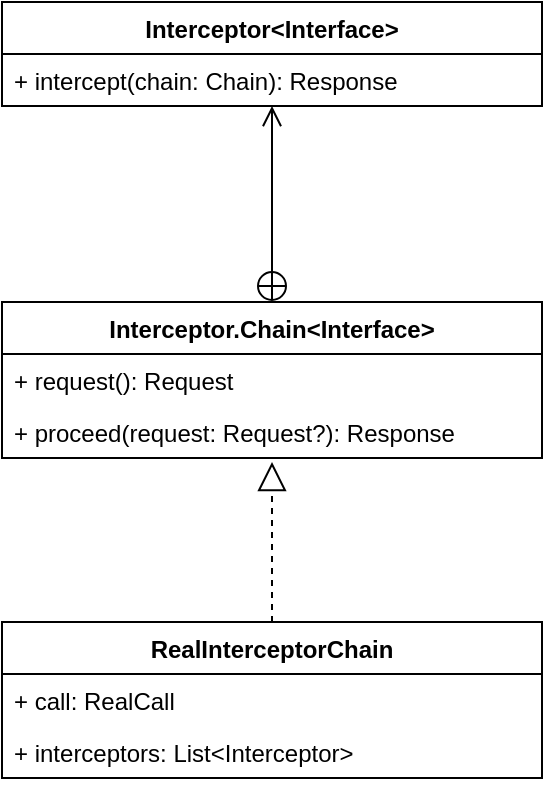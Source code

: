 <mxfile version="15.1.0" type="github">
  <diagram id="GSLeb3nwmD998rAMkIyf" name="Page-1">
    <mxGraphModel dx="781" dy="1646" grid="1" gridSize="10" guides="1" tooltips="1" connect="1" arrows="1" fold="1" page="1" pageScale="1" pageWidth="827" pageHeight="1169" math="0" shadow="0">
      <root>
        <mxCell id="0" />
        <mxCell id="1" parent="0" />
        <mxCell id="sniVqNmkd8xiCt3k6X7--1" value="Interceptor.Chain&lt;Interface&gt;" style="swimlane;fontStyle=1;align=center;verticalAlign=top;childLayout=stackLayout;horizontal=1;startSize=26;horizontalStack=0;resizeParent=1;resizeParentMax=0;resizeLast=0;collapsible=1;marginBottom=0;" vertex="1" parent="1">
          <mxGeometry x="160" y="90" width="270" height="78" as="geometry" />
        </mxCell>
        <mxCell id="sniVqNmkd8xiCt3k6X7--2" value="+ request(): Request" style="text;strokeColor=none;fillColor=none;align=left;verticalAlign=top;spacingLeft=4;spacingRight=4;overflow=hidden;rotatable=0;points=[[0,0.5],[1,0.5]];portConstraint=eastwest;" vertex="1" parent="sniVqNmkd8xiCt3k6X7--1">
          <mxGeometry y="26" width="270" height="26" as="geometry" />
        </mxCell>
        <mxCell id="sniVqNmkd8xiCt3k6X7--4" value="+ proceed(request: Request?): Response" style="text;strokeColor=none;fillColor=none;align=left;verticalAlign=top;spacingLeft=4;spacingRight=4;overflow=hidden;rotatable=0;points=[[0,0.5],[1,0.5]];portConstraint=eastwest;" vertex="1" parent="sniVqNmkd8xiCt3k6X7--1">
          <mxGeometry y="52" width="270" height="26" as="geometry" />
        </mxCell>
        <mxCell id="sniVqNmkd8xiCt3k6X7--13" value="Interceptor&lt;Interface&gt;" style="swimlane;fontStyle=1;align=center;verticalAlign=top;childLayout=stackLayout;horizontal=1;startSize=26;horizontalStack=0;resizeParent=1;resizeParentMax=0;resizeLast=0;collapsible=1;marginBottom=0;" vertex="1" parent="1">
          <mxGeometry x="160" y="-60" width="270" height="52" as="geometry" />
        </mxCell>
        <mxCell id="sniVqNmkd8xiCt3k6X7--14" value="+ intercept(chain: Chain): Response" style="text;strokeColor=none;fillColor=none;align=left;verticalAlign=top;spacingLeft=4;spacingRight=4;overflow=hidden;rotatable=0;points=[[0,0.5],[1,0.5]];portConstraint=eastwest;" vertex="1" parent="sniVqNmkd8xiCt3k6X7--13">
          <mxGeometry y="26" width="270" height="26" as="geometry" />
        </mxCell>
        <mxCell id="sniVqNmkd8xiCt3k6X7--17" value="" style="endArrow=open;startArrow=circlePlus;endFill=0;startFill=0;endSize=8;html=1;exitX=0.5;exitY=0;exitDx=0;exitDy=0;" edge="1" parent="1" source="sniVqNmkd8xiCt3k6X7--1" target="sniVqNmkd8xiCt3k6X7--14">
          <mxGeometry width="160" relative="1" as="geometry">
            <mxPoint x="320" y="230" as="sourcePoint" />
            <mxPoint x="430" y="70" as="targetPoint" />
          </mxGeometry>
        </mxCell>
        <mxCell id="sniVqNmkd8xiCt3k6X7--18" value="RealInterceptorChain" style="swimlane;fontStyle=1;align=center;verticalAlign=top;childLayout=stackLayout;horizontal=1;startSize=26;horizontalStack=0;resizeParent=1;resizeParentMax=0;resizeLast=0;collapsible=1;marginBottom=0;" vertex="1" parent="1">
          <mxGeometry x="160" y="250" width="270" height="78" as="geometry" />
        </mxCell>
        <mxCell id="sniVqNmkd8xiCt3k6X7--19" value="+ call: RealCall" style="text;strokeColor=none;fillColor=none;align=left;verticalAlign=top;spacingLeft=4;spacingRight=4;overflow=hidden;rotatable=0;points=[[0,0.5],[1,0.5]];portConstraint=eastwest;" vertex="1" parent="sniVqNmkd8xiCt3k6X7--18">
          <mxGeometry y="26" width="270" height="26" as="geometry" />
        </mxCell>
        <mxCell id="sniVqNmkd8xiCt3k6X7--20" value="+ interceptors: List&lt;Interceptor&gt;" style="text;strokeColor=none;fillColor=none;align=left;verticalAlign=top;spacingLeft=4;spacingRight=4;overflow=hidden;rotatable=0;points=[[0,0.5],[1,0.5]];portConstraint=eastwest;" vertex="1" parent="sniVqNmkd8xiCt3k6X7--18">
          <mxGeometry y="52" width="270" height="26" as="geometry" />
        </mxCell>
        <mxCell id="sniVqNmkd8xiCt3k6X7--21" value="" style="endArrow=block;dashed=1;endFill=0;endSize=12;html=1;exitX=0.5;exitY=0;exitDx=0;exitDy=0;" edge="1" parent="1" source="sniVqNmkd8xiCt3k6X7--18">
          <mxGeometry width="160" relative="1" as="geometry">
            <mxPoint x="450" y="120" as="sourcePoint" />
            <mxPoint x="295" y="170" as="targetPoint" />
          </mxGeometry>
        </mxCell>
      </root>
    </mxGraphModel>
  </diagram>
</mxfile>
